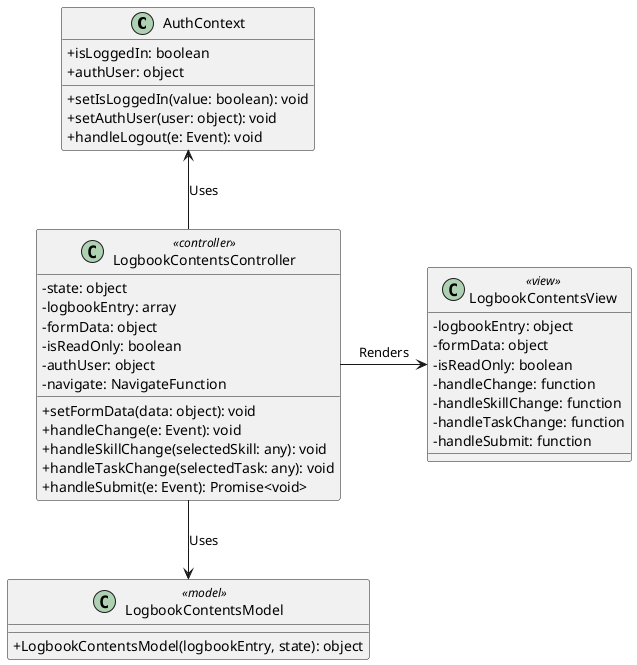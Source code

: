 @startuml viewlogbook
skinparam classAttributeIconSize 0

class AuthContext {
    + isLoggedIn: boolean
    + authUser: object
    + setIsLoggedIn(value: boolean): void
    + setAuthUser(user: object): void
    + handleLogout(e: Event): void
}

class LogbookContentsController <<controller>> {
    - state: object
    - logbookEntry: array
    - formData: object
    - isReadOnly: boolean
    - authUser: object
    - navigate: NavigateFunction
    + setFormData(data: object): void
    + handleChange(e: Event): void
    + handleSkillChange(selectedSkill: any): void
    + handleTaskChange(selectedTask: any): void
    + handleSubmit(e: Event): Promise<void>
}

class LogbookContentsView <<view>> {
    - logbookEntry: object
    - formData: object
    - isReadOnly: boolean
    - handleChange: function
    - handleSkillChange: function
    - handleTaskChange: function
    - handleSubmit: function
}

class LogbookContentsModel <<model>> {
    + LogbookContentsModel(logbookEntry, state): object
}

LogbookContentsController -up-> AuthContext: Uses
LogbookContentsController -right-> LogbookContentsView: Renders
LogbookContentsController -down-> LogbookContentsModel: Uses
@enduml